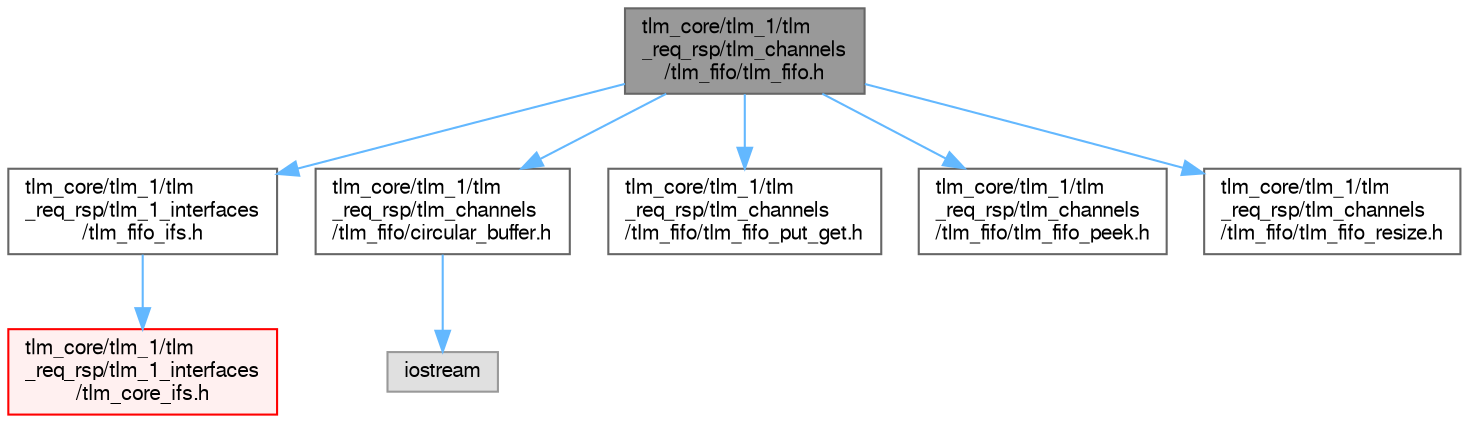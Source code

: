 digraph "tlm_core/tlm_1/tlm_req_rsp/tlm_channels/tlm_fifo/tlm_fifo.h"
{
 // LATEX_PDF_SIZE
  bgcolor="transparent";
  edge [fontname=FreeSans,fontsize=10,labelfontname=FreeSans,labelfontsize=10];
  node [fontname=FreeSans,fontsize=10,shape=box,height=0.2,width=0.4];
  Node1 [id="Node000001",label="tlm_core/tlm_1/tlm\l_req_rsp/tlm_channels\l/tlm_fifo/tlm_fifo.h",height=0.2,width=0.4,color="gray40", fillcolor="grey60", style="filled", fontcolor="black",tooltip=" "];
  Node1 -> Node2 [id="edge1_Node000001_Node000002",color="steelblue1",style="solid",tooltip=" "];
  Node2 [id="Node000002",label="tlm_core/tlm_1/tlm\l_req_rsp/tlm_1_interfaces\l/tlm_fifo_ifs.h",height=0.2,width=0.4,color="grey40", fillcolor="white", style="filled",URL="$a00065.html",tooltip=" "];
  Node2 -> Node3 [id="edge2_Node000002_Node000003",color="steelblue1",style="solid",tooltip=" "];
  Node3 [id="Node000003",label="tlm_core/tlm_1/tlm\l_req_rsp/tlm_1_interfaces\l/tlm_core_ifs.h",height=0.2,width=0.4,color="red", fillcolor="#FFF0F0", style="filled",URL="$a00068.html",tooltip=" "];
  Node1 -> Node5 [id="edge3_Node000001_Node000005",color="steelblue1",style="solid",tooltip=" "];
  Node5 [id="Node000005",label="tlm_core/tlm_1/tlm\l_req_rsp/tlm_channels\l/tlm_fifo/circular_buffer.h",height=0.2,width=0.4,color="grey40", fillcolor="white", style="filled",URL="$a00074.html",tooltip=" "];
  Node5 -> Node6 [id="edge4_Node000005_Node000006",color="steelblue1",style="solid",tooltip=" "];
  Node6 [id="Node000006",label="iostream",height=0.2,width=0.4,color="grey60", fillcolor="#E0E0E0", style="filled",tooltip=" "];
  Node1 -> Node7 [id="edge5_Node000001_Node000007",color="steelblue1",style="solid",tooltip=" "];
  Node7 [id="Node000007",label="tlm_core/tlm_1/tlm\l_req_rsp/tlm_channels\l/tlm_fifo/tlm_fifo_put_get.h",height=0.2,width=0.4,color="grey40", fillcolor="white", style="filled",URL="$a00086.html",tooltip=" "];
  Node1 -> Node8 [id="edge6_Node000001_Node000008",color="steelblue1",style="solid",tooltip=" "];
  Node8 [id="Node000008",label="tlm_core/tlm_1/tlm\l_req_rsp/tlm_channels\l/tlm_fifo/tlm_fifo_peek.h",height=0.2,width=0.4,color="grey40", fillcolor="white", style="filled",URL="$a00083.html",tooltip=" "];
  Node1 -> Node9 [id="edge7_Node000001_Node000009",color="steelblue1",style="solid",tooltip=" "];
  Node9 [id="Node000009",label="tlm_core/tlm_1/tlm\l_req_rsp/tlm_channels\l/tlm_fifo/tlm_fifo_resize.h",height=0.2,width=0.4,color="grey40", fillcolor="white", style="filled",URL="$a00077.html",tooltip=" "];
}
